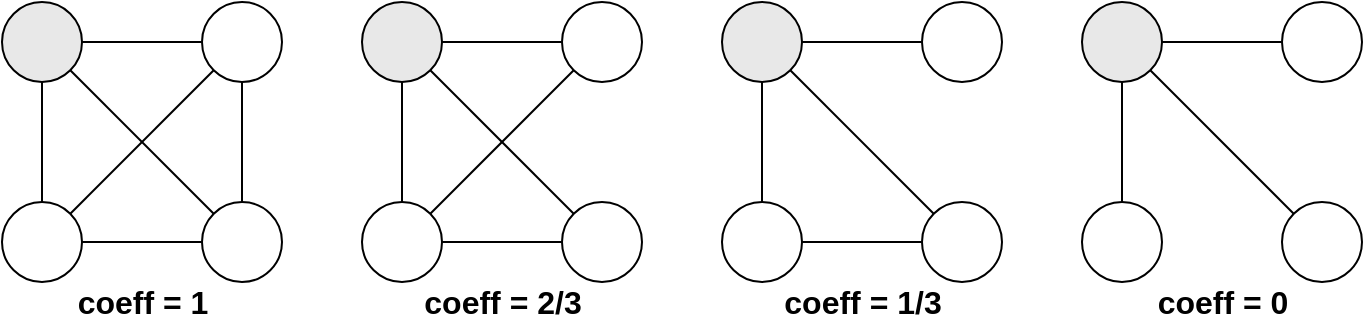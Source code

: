 <mxfile version="12.6.2" type="onedrive"><diagram id="WJtfdmwE7RLscfk5ZnOn" name="Page-1"><mxGraphModel dx="962" dy="574" grid="1" gridSize="10" guides="1" tooltips="1" connect="1" arrows="1" fold="1" page="1" pageScale="1" pageWidth="827" pageHeight="3000" math="0" shadow="0"><root><mxCell id="0"/><mxCell id="1" parent="0"/><mxCell id="bM72wIE1HZIsjs4sGg5z-1" value="" style="ellipse;whiteSpace=wrap;html=1;aspect=fixed;fillColor=#E8E8E8;" vertex="1" parent="1"><mxGeometry x="80" y="80" width="40" height="40" as="geometry"/></mxCell><mxCell id="bM72wIE1HZIsjs4sGg5z-2" value="" style="ellipse;whiteSpace=wrap;html=1;aspect=fixed;" vertex="1" parent="1"><mxGeometry x="180" y="80" width="40" height="40" as="geometry"/></mxCell><mxCell id="bM72wIE1HZIsjs4sGg5z-3" value="" style="ellipse;whiteSpace=wrap;html=1;aspect=fixed;" vertex="1" parent="1"><mxGeometry x="80" y="180" width="40" height="40" as="geometry"/></mxCell><mxCell id="bM72wIE1HZIsjs4sGg5z-4" value="" style="ellipse;whiteSpace=wrap;html=1;aspect=fixed;" vertex="1" parent="1"><mxGeometry x="180" y="180" width="40" height="40" as="geometry"/></mxCell><mxCell id="bM72wIE1HZIsjs4sGg5z-5" value="" style="endArrow=none;html=1;entryX=0;entryY=0.5;entryDx=0;entryDy=0;exitX=1;exitY=0.5;exitDx=0;exitDy=0;" edge="1" parent="1" source="bM72wIE1HZIsjs4sGg5z-1" target="bM72wIE1HZIsjs4sGg5z-2"><mxGeometry width="50" height="50" relative="1" as="geometry"><mxPoint x="80" y="290" as="sourcePoint"/><mxPoint x="130" y="240" as="targetPoint"/></mxGeometry></mxCell><mxCell id="bM72wIE1HZIsjs4sGg5z-6" value="" style="endArrow=none;html=1;entryX=0.5;entryY=0;entryDx=0;entryDy=0;exitX=0.5;exitY=1;exitDx=0;exitDy=0;" edge="1" parent="1" source="bM72wIE1HZIsjs4sGg5z-1" target="bM72wIE1HZIsjs4sGg5z-3"><mxGeometry width="50" height="50" relative="1" as="geometry"><mxPoint x="130" y="110" as="sourcePoint"/><mxPoint x="190" y="110" as="targetPoint"/></mxGeometry></mxCell><mxCell id="bM72wIE1HZIsjs4sGg5z-7" value="" style="endArrow=none;html=1;entryX=0.5;entryY=0;entryDx=0;entryDy=0;exitX=0.5;exitY=1;exitDx=0;exitDy=0;" edge="1" parent="1" source="bM72wIE1HZIsjs4sGg5z-2" target="bM72wIE1HZIsjs4sGg5z-4"><mxGeometry width="50" height="50" relative="1" as="geometry"><mxPoint x="110" y="130" as="sourcePoint"/><mxPoint x="110" y="190" as="targetPoint"/></mxGeometry></mxCell><mxCell id="bM72wIE1HZIsjs4sGg5z-8" value="" style="endArrow=none;html=1;entryX=0;entryY=0.5;entryDx=0;entryDy=0;exitX=1;exitY=0.5;exitDx=0;exitDy=0;" edge="1" parent="1" source="bM72wIE1HZIsjs4sGg5z-3" target="bM72wIE1HZIsjs4sGg5z-4"><mxGeometry width="50" height="50" relative="1" as="geometry"><mxPoint x="210" y="130" as="sourcePoint"/><mxPoint x="210" y="190" as="targetPoint"/></mxGeometry></mxCell><mxCell id="bM72wIE1HZIsjs4sGg5z-9" value="" style="endArrow=none;html=1;entryX=1;entryY=1;entryDx=0;entryDy=0;exitX=0;exitY=0;exitDx=0;exitDy=0;" edge="1" parent="1" source="bM72wIE1HZIsjs4sGg5z-4" target="bM72wIE1HZIsjs4sGg5z-1"><mxGeometry width="50" height="50" relative="1" as="geometry"><mxPoint x="130" y="210" as="sourcePoint"/><mxPoint x="190" y="210" as="targetPoint"/></mxGeometry></mxCell><mxCell id="bM72wIE1HZIsjs4sGg5z-10" value="" style="endArrow=none;html=1;entryX=0;entryY=1;entryDx=0;entryDy=0;exitX=1;exitY=0;exitDx=0;exitDy=0;" edge="1" parent="1" source="bM72wIE1HZIsjs4sGg5z-3" target="bM72wIE1HZIsjs4sGg5z-2"><mxGeometry width="50" height="50" relative="1" as="geometry"><mxPoint x="140" y="220" as="sourcePoint"/><mxPoint x="200" y="220" as="targetPoint"/></mxGeometry></mxCell><mxCell id="bM72wIE1HZIsjs4sGg5z-11" value="&lt;b style=&quot;font-size: 16px;&quot;&gt;coeff = 1&lt;/b&gt;" style="text;html=1;align=center;verticalAlign=middle;resizable=0;points=[];autosize=1;fontSize=16;" vertex="1" parent="1"><mxGeometry x="110" y="220" width="80" height="20" as="geometry"/></mxCell><mxCell id="bM72wIE1HZIsjs4sGg5z-12" value="" style="ellipse;whiteSpace=wrap;html=1;aspect=fixed;fillColor=#E8E8E8;" vertex="1" parent="1"><mxGeometry x="260" y="80" width="40" height="40" as="geometry"/></mxCell><mxCell id="bM72wIE1HZIsjs4sGg5z-13" value="" style="ellipse;whiteSpace=wrap;html=1;aspect=fixed;" vertex="1" parent="1"><mxGeometry x="360" y="80" width="40" height="40" as="geometry"/></mxCell><mxCell id="bM72wIE1HZIsjs4sGg5z-14" value="" style="ellipse;whiteSpace=wrap;html=1;aspect=fixed;" vertex="1" parent="1"><mxGeometry x="260" y="180" width="40" height="40" as="geometry"/></mxCell><mxCell id="bM72wIE1HZIsjs4sGg5z-15" value="" style="ellipse;whiteSpace=wrap;html=1;aspect=fixed;" vertex="1" parent="1"><mxGeometry x="360" y="180" width="40" height="40" as="geometry"/></mxCell><mxCell id="bM72wIE1HZIsjs4sGg5z-16" value="" style="endArrow=none;html=1;entryX=0;entryY=0.5;entryDx=0;entryDy=0;exitX=1;exitY=0.5;exitDx=0;exitDy=0;" edge="1" parent="1" source="bM72wIE1HZIsjs4sGg5z-12" target="bM72wIE1HZIsjs4sGg5z-13"><mxGeometry width="50" height="50" relative="1" as="geometry"><mxPoint x="260" y="290" as="sourcePoint"/><mxPoint x="310" y="240" as="targetPoint"/></mxGeometry></mxCell><mxCell id="bM72wIE1HZIsjs4sGg5z-17" value="" style="endArrow=none;html=1;entryX=0.5;entryY=0;entryDx=0;entryDy=0;exitX=0.5;exitY=1;exitDx=0;exitDy=0;" edge="1" parent="1" source="bM72wIE1HZIsjs4sGg5z-12" target="bM72wIE1HZIsjs4sGg5z-14"><mxGeometry width="50" height="50" relative="1" as="geometry"><mxPoint x="310" y="110" as="sourcePoint"/><mxPoint x="370" y="110" as="targetPoint"/></mxGeometry></mxCell><mxCell id="bM72wIE1HZIsjs4sGg5z-19" value="" style="endArrow=none;html=1;entryX=0;entryY=0.5;entryDx=0;entryDy=0;exitX=1;exitY=0.5;exitDx=0;exitDy=0;" edge="1" parent="1" source="bM72wIE1HZIsjs4sGg5z-14" target="bM72wIE1HZIsjs4sGg5z-15"><mxGeometry width="50" height="50" relative="1" as="geometry"><mxPoint x="390" y="130" as="sourcePoint"/><mxPoint x="390" y="190" as="targetPoint"/></mxGeometry></mxCell><mxCell id="bM72wIE1HZIsjs4sGg5z-20" value="" style="endArrow=none;html=1;entryX=1;entryY=1;entryDx=0;entryDy=0;exitX=0;exitY=0;exitDx=0;exitDy=0;" edge="1" parent="1" source="bM72wIE1HZIsjs4sGg5z-15" target="bM72wIE1HZIsjs4sGg5z-12"><mxGeometry width="50" height="50" relative="1" as="geometry"><mxPoint x="310" y="210" as="sourcePoint"/><mxPoint x="370" y="210" as="targetPoint"/></mxGeometry></mxCell><mxCell id="bM72wIE1HZIsjs4sGg5z-21" value="" style="endArrow=none;html=1;entryX=0;entryY=1;entryDx=0;entryDy=0;exitX=1;exitY=0;exitDx=0;exitDy=0;" edge="1" parent="1" source="bM72wIE1HZIsjs4sGg5z-14" target="bM72wIE1HZIsjs4sGg5z-13"><mxGeometry width="50" height="50" relative="1" as="geometry"><mxPoint x="320" y="220" as="sourcePoint"/><mxPoint x="380" y="220" as="targetPoint"/></mxGeometry></mxCell><mxCell id="bM72wIE1HZIsjs4sGg5z-22" value="&lt;b style=&quot;font-size: 16px;&quot;&gt;coeff = 2/3&lt;br style=&quot;font-size: 16px;&quot;&gt;&lt;/b&gt;" style="text;html=1;align=center;verticalAlign=middle;resizable=0;points=[];autosize=1;fontSize=16;" vertex="1" parent="1"><mxGeometry x="285" y="220" width="90" height="20" as="geometry"/></mxCell><mxCell id="bM72wIE1HZIsjs4sGg5z-23" value="" style="ellipse;whiteSpace=wrap;html=1;aspect=fixed;fillColor=#E8E8E8;" vertex="1" parent="1"><mxGeometry x="440" y="80" width="40" height="40" as="geometry"/></mxCell><mxCell id="bM72wIE1HZIsjs4sGg5z-24" value="" style="ellipse;whiteSpace=wrap;html=1;aspect=fixed;" vertex="1" parent="1"><mxGeometry x="540" y="80" width="40" height="40" as="geometry"/></mxCell><mxCell id="bM72wIE1HZIsjs4sGg5z-25" value="" style="ellipse;whiteSpace=wrap;html=1;aspect=fixed;" vertex="1" parent="1"><mxGeometry x="440" y="180" width="40" height="40" as="geometry"/></mxCell><mxCell id="bM72wIE1HZIsjs4sGg5z-26" value="" style="ellipse;whiteSpace=wrap;html=1;aspect=fixed;" vertex="1" parent="1"><mxGeometry x="540" y="180" width="40" height="40" as="geometry"/></mxCell><mxCell id="bM72wIE1HZIsjs4sGg5z-27" value="" style="endArrow=none;html=1;entryX=0;entryY=0.5;entryDx=0;entryDy=0;exitX=1;exitY=0.5;exitDx=0;exitDy=0;" edge="1" parent="1" source="bM72wIE1HZIsjs4sGg5z-23" target="bM72wIE1HZIsjs4sGg5z-24"><mxGeometry width="50" height="50" relative="1" as="geometry"><mxPoint x="440" y="290" as="sourcePoint"/><mxPoint x="490" y="240" as="targetPoint"/></mxGeometry></mxCell><mxCell id="bM72wIE1HZIsjs4sGg5z-28" value="" style="endArrow=none;html=1;entryX=0.5;entryY=0;entryDx=0;entryDy=0;exitX=0.5;exitY=1;exitDx=0;exitDy=0;" edge="1" parent="1" source="bM72wIE1HZIsjs4sGg5z-23" target="bM72wIE1HZIsjs4sGg5z-25"><mxGeometry width="50" height="50" relative="1" as="geometry"><mxPoint x="490" y="110" as="sourcePoint"/><mxPoint x="550" y="110" as="targetPoint"/></mxGeometry></mxCell><mxCell id="bM72wIE1HZIsjs4sGg5z-29" value="" style="endArrow=none;html=1;entryX=0;entryY=0.5;entryDx=0;entryDy=0;exitX=1;exitY=0.5;exitDx=0;exitDy=0;" edge="1" parent="1" source="bM72wIE1HZIsjs4sGg5z-25" target="bM72wIE1HZIsjs4sGg5z-26"><mxGeometry width="50" height="50" relative="1" as="geometry"><mxPoint x="570" y="130" as="sourcePoint"/><mxPoint x="570" y="190" as="targetPoint"/></mxGeometry></mxCell><mxCell id="bM72wIE1HZIsjs4sGg5z-30" value="" style="endArrow=none;html=1;entryX=1;entryY=1;entryDx=0;entryDy=0;exitX=0;exitY=0;exitDx=0;exitDy=0;" edge="1" parent="1" source="bM72wIE1HZIsjs4sGg5z-26" target="bM72wIE1HZIsjs4sGg5z-23"><mxGeometry width="50" height="50" relative="1" as="geometry"><mxPoint x="490" y="210" as="sourcePoint"/><mxPoint x="550" y="210" as="targetPoint"/></mxGeometry></mxCell><mxCell id="bM72wIE1HZIsjs4sGg5z-32" value="&lt;b style=&quot;font-size: 16px;&quot;&gt;coeff = 1/3&lt;br style=&quot;font-size: 16px;&quot;&gt;&lt;/b&gt;" style="text;html=1;align=center;verticalAlign=middle;resizable=0;points=[];autosize=1;fontSize=16;" vertex="1" parent="1"><mxGeometry x="465" y="220" width="90" height="20" as="geometry"/></mxCell><mxCell id="bM72wIE1HZIsjs4sGg5z-33" value="" style="ellipse;whiteSpace=wrap;html=1;aspect=fixed;fillColor=#E8E8E8;" vertex="1" parent="1"><mxGeometry x="620" y="80" width="40" height="40" as="geometry"/></mxCell><mxCell id="bM72wIE1HZIsjs4sGg5z-34" value="" style="ellipse;whiteSpace=wrap;html=1;aspect=fixed;" vertex="1" parent="1"><mxGeometry x="720" y="80" width="40" height="40" as="geometry"/></mxCell><mxCell id="bM72wIE1HZIsjs4sGg5z-35" value="" style="ellipse;whiteSpace=wrap;html=1;aspect=fixed;" vertex="1" parent="1"><mxGeometry x="620" y="180" width="40" height="40" as="geometry"/></mxCell><mxCell id="bM72wIE1HZIsjs4sGg5z-36" value="" style="ellipse;whiteSpace=wrap;html=1;aspect=fixed;" vertex="1" parent="1"><mxGeometry x="720" y="180" width="40" height="40" as="geometry"/></mxCell><mxCell id="bM72wIE1HZIsjs4sGg5z-37" value="" style="endArrow=none;html=1;entryX=0;entryY=0.5;entryDx=0;entryDy=0;exitX=1;exitY=0.5;exitDx=0;exitDy=0;" edge="1" parent="1" source="bM72wIE1HZIsjs4sGg5z-33" target="bM72wIE1HZIsjs4sGg5z-34"><mxGeometry width="50" height="50" relative="1" as="geometry"><mxPoint x="620" y="290" as="sourcePoint"/><mxPoint x="670" y="240" as="targetPoint"/></mxGeometry></mxCell><mxCell id="bM72wIE1HZIsjs4sGg5z-38" value="" style="endArrow=none;html=1;entryX=0.5;entryY=0;entryDx=0;entryDy=0;exitX=0.5;exitY=1;exitDx=0;exitDy=0;" edge="1" parent="1" source="bM72wIE1HZIsjs4sGg5z-33" target="bM72wIE1HZIsjs4sGg5z-35"><mxGeometry width="50" height="50" relative="1" as="geometry"><mxPoint x="670" y="110" as="sourcePoint"/><mxPoint x="730" y="110" as="targetPoint"/></mxGeometry></mxCell><mxCell id="bM72wIE1HZIsjs4sGg5z-40" value="" style="endArrow=none;html=1;entryX=1;entryY=1;entryDx=0;entryDy=0;exitX=0;exitY=0;exitDx=0;exitDy=0;" edge="1" parent="1" source="bM72wIE1HZIsjs4sGg5z-36" target="bM72wIE1HZIsjs4sGg5z-33"><mxGeometry width="50" height="50" relative="1" as="geometry"><mxPoint x="670" y="210" as="sourcePoint"/><mxPoint x="730" y="210" as="targetPoint"/></mxGeometry></mxCell><mxCell id="bM72wIE1HZIsjs4sGg5z-41" value="&lt;b style=&quot;font-size: 16px;&quot;&gt;coeff = 0&lt;br style=&quot;font-size: 16px;&quot;&gt;&lt;/b&gt;" style="text;html=1;align=center;verticalAlign=middle;resizable=0;points=[];autosize=1;fontSize=16;" vertex="1" parent="1"><mxGeometry x="650" y="220" width="80" height="20" as="geometry"/></mxCell></root></mxGraphModel></diagram></mxfile>